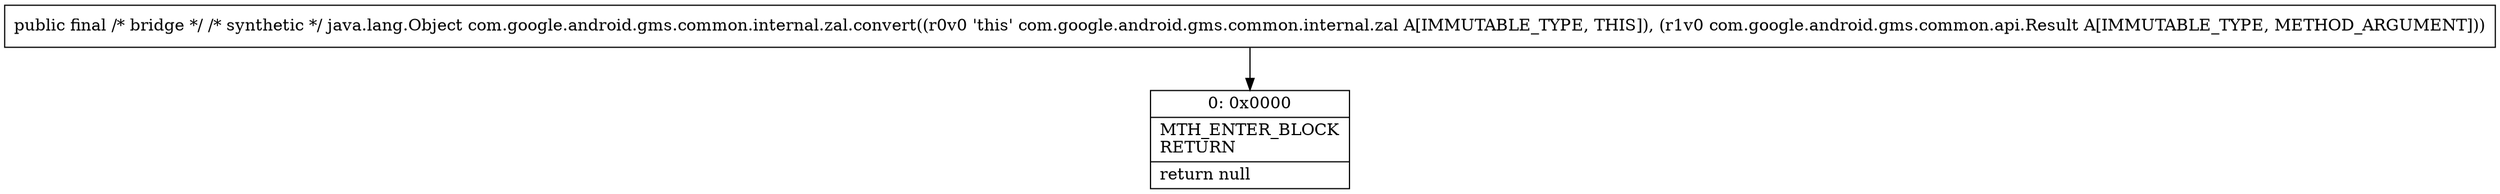 digraph "CFG forcom.google.android.gms.common.internal.zal.convert(Lcom\/google\/android\/gms\/common\/api\/Result;)Ljava\/lang\/Object;" {
Node_0 [shape=record,label="{0\:\ 0x0000|MTH_ENTER_BLOCK\lRETURN\l|return null\l}"];
MethodNode[shape=record,label="{public final \/* bridge *\/ \/* synthetic *\/ java.lang.Object com.google.android.gms.common.internal.zal.convert((r0v0 'this' com.google.android.gms.common.internal.zal A[IMMUTABLE_TYPE, THIS]), (r1v0 com.google.android.gms.common.api.Result A[IMMUTABLE_TYPE, METHOD_ARGUMENT])) }"];
MethodNode -> Node_0;
}

